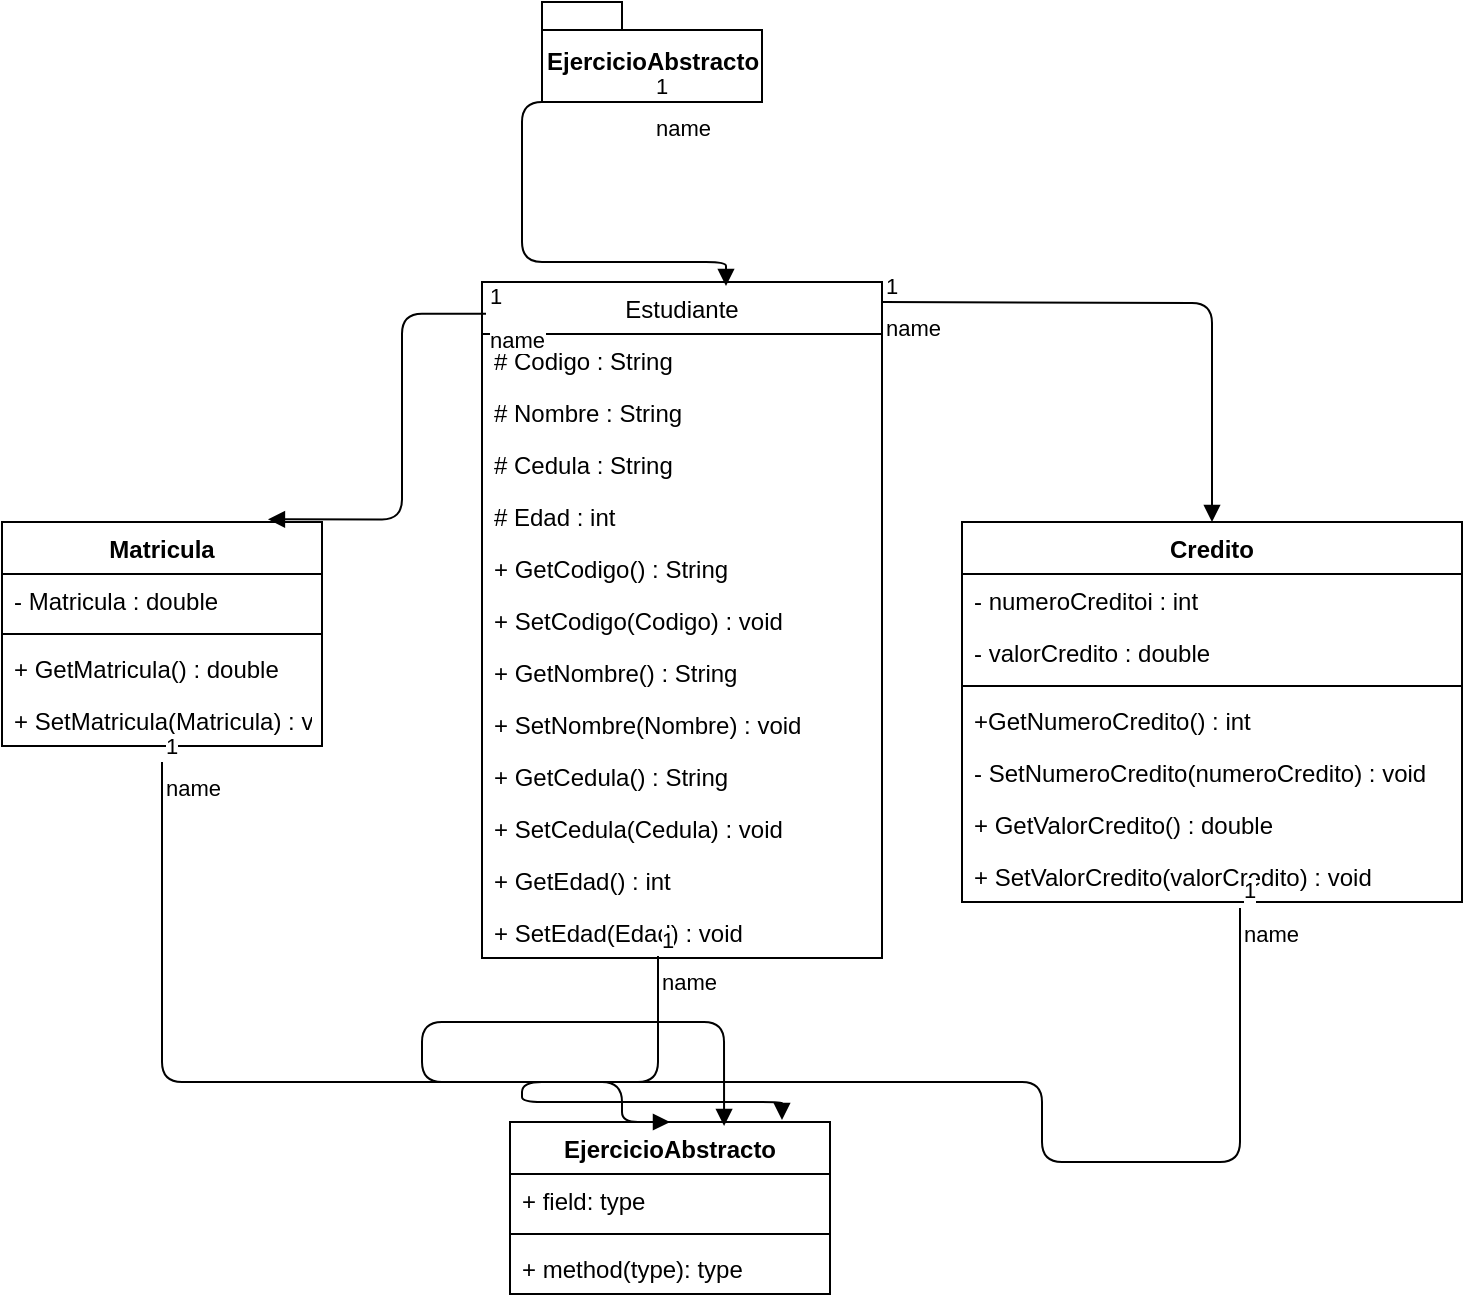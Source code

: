 <mxfile version="14.8.3" type="device"><diagram id="-ZPsCaMI7Bdsk_g6TSkK" name="Page-1"><mxGraphModel dx="868" dy="454" grid="1" gridSize="10" guides="1" tooltips="1" connect="1" arrows="1" fold="1" page="1" pageScale="1" pageWidth="827" pageHeight="1169" math="0" shadow="0"><root><mxCell id="0"/><mxCell id="1" parent="0"/><mxCell id="dKnSJlMlq_mI-fiSb398-1" value="EjercicioAbstracto" style="shape=folder;fontStyle=1;spacingTop=10;tabWidth=40;tabHeight=14;tabPosition=left;html=1;" vertex="1" parent="1"><mxGeometry x="350" y="260" width="110" height="50" as="geometry"/></mxCell><mxCell id="dKnSJlMlq_mI-fiSb398-2" value="EjercicioAbstracto" style="swimlane;fontStyle=1;align=center;verticalAlign=top;childLayout=stackLayout;horizontal=1;startSize=26;horizontalStack=0;resizeParent=1;resizeParentMax=0;resizeLast=0;collapsible=1;marginBottom=0;" vertex="1" parent="1"><mxGeometry x="334" y="820" width="160" height="86" as="geometry"/></mxCell><mxCell id="dKnSJlMlq_mI-fiSb398-3" value="+ field: type" style="text;strokeColor=none;fillColor=none;align=left;verticalAlign=top;spacingLeft=4;spacingRight=4;overflow=hidden;rotatable=0;points=[[0,0.5],[1,0.5]];portConstraint=eastwest;" vertex="1" parent="dKnSJlMlq_mI-fiSb398-2"><mxGeometry y="26" width="160" height="26" as="geometry"/></mxCell><mxCell id="dKnSJlMlq_mI-fiSb398-4" value="" style="line;strokeWidth=1;fillColor=none;align=left;verticalAlign=middle;spacingTop=-1;spacingLeft=3;spacingRight=3;rotatable=0;labelPosition=right;points=[];portConstraint=eastwest;" vertex="1" parent="dKnSJlMlq_mI-fiSb398-2"><mxGeometry y="52" width="160" height="8" as="geometry"/></mxCell><mxCell id="dKnSJlMlq_mI-fiSb398-5" value="+ method(type): type" style="text;strokeColor=none;fillColor=none;align=left;verticalAlign=top;spacingLeft=4;spacingRight=4;overflow=hidden;rotatable=0;points=[[0,0.5],[1,0.5]];portConstraint=eastwest;" vertex="1" parent="dKnSJlMlq_mI-fiSb398-2"><mxGeometry y="60" width="160" height="26" as="geometry"/></mxCell><mxCell id="dKnSJlMlq_mI-fiSb398-6" value="Estudiante" style="swimlane;fontStyle=0;childLayout=stackLayout;horizontal=1;startSize=26;fillColor=none;horizontalStack=0;resizeParent=1;resizeParentMax=0;resizeLast=0;collapsible=1;marginBottom=0;" vertex="1" parent="1"><mxGeometry x="320" y="400" width="200" height="338" as="geometry"/></mxCell><mxCell id="dKnSJlMlq_mI-fiSb398-7" value="# Codigo : String" style="text;strokeColor=none;fillColor=none;align=left;verticalAlign=top;spacingLeft=4;spacingRight=4;overflow=hidden;rotatable=0;points=[[0,0.5],[1,0.5]];portConstraint=eastwest;" vertex="1" parent="dKnSJlMlq_mI-fiSb398-6"><mxGeometry y="26" width="200" height="26" as="geometry"/></mxCell><mxCell id="dKnSJlMlq_mI-fiSb398-8" value="# Nombre : String" style="text;strokeColor=none;fillColor=none;align=left;verticalAlign=top;spacingLeft=4;spacingRight=4;overflow=hidden;rotatable=0;points=[[0,0.5],[1,0.5]];portConstraint=eastwest;" vertex="1" parent="dKnSJlMlq_mI-fiSb398-6"><mxGeometry y="52" width="200" height="26" as="geometry"/></mxCell><mxCell id="dKnSJlMlq_mI-fiSb398-9" value="# Cedula : String" style="text;strokeColor=none;fillColor=none;align=left;verticalAlign=top;spacingLeft=4;spacingRight=4;overflow=hidden;rotatable=0;points=[[0,0.5],[1,0.5]];portConstraint=eastwest;" vertex="1" parent="dKnSJlMlq_mI-fiSb398-6"><mxGeometry y="78" width="200" height="26" as="geometry"/></mxCell><mxCell id="dKnSJlMlq_mI-fiSb398-19" value="# Edad : int" style="text;strokeColor=none;fillColor=none;align=left;verticalAlign=top;spacingLeft=4;spacingRight=4;overflow=hidden;rotatable=0;points=[[0,0.5],[1,0.5]];portConstraint=eastwest;" vertex="1" parent="dKnSJlMlq_mI-fiSb398-6"><mxGeometry y="104" width="200" height="26" as="geometry"/></mxCell><mxCell id="dKnSJlMlq_mI-fiSb398-20" value="+ GetCodigo() : String" style="text;strokeColor=none;fillColor=none;align=left;verticalAlign=top;spacingLeft=4;spacingRight=4;overflow=hidden;rotatable=0;points=[[0,0.5],[1,0.5]];portConstraint=eastwest;" vertex="1" parent="dKnSJlMlq_mI-fiSb398-6"><mxGeometry y="130" width="200" height="26" as="geometry"/></mxCell><mxCell id="dKnSJlMlq_mI-fiSb398-21" value="+ SetCodigo(Codigo) : void" style="text;strokeColor=none;fillColor=none;align=left;verticalAlign=top;spacingLeft=4;spacingRight=4;overflow=hidden;rotatable=0;points=[[0,0.5],[1,0.5]];portConstraint=eastwest;" vertex="1" parent="dKnSJlMlq_mI-fiSb398-6"><mxGeometry y="156" width="200" height="26" as="geometry"/></mxCell><mxCell id="dKnSJlMlq_mI-fiSb398-25" value="+ GetNombre() : String" style="text;strokeColor=none;fillColor=none;align=left;verticalAlign=top;spacingLeft=4;spacingRight=4;overflow=hidden;rotatable=0;points=[[0,0.5],[1,0.5]];portConstraint=eastwest;" vertex="1" parent="dKnSJlMlq_mI-fiSb398-6"><mxGeometry y="182" width="200" height="26" as="geometry"/></mxCell><mxCell id="dKnSJlMlq_mI-fiSb398-26" value="+ SetNombre(Nombre) : void" style="text;strokeColor=none;fillColor=none;align=left;verticalAlign=top;spacingLeft=4;spacingRight=4;overflow=hidden;rotatable=0;points=[[0,0.5],[1,0.5]];portConstraint=eastwest;" vertex="1" parent="dKnSJlMlq_mI-fiSb398-6"><mxGeometry y="208" width="200" height="26" as="geometry"/></mxCell><mxCell id="dKnSJlMlq_mI-fiSb398-28" value="+ GetCedula() : String" style="text;strokeColor=none;fillColor=none;align=left;verticalAlign=top;spacingLeft=4;spacingRight=4;overflow=hidden;rotatable=0;points=[[0,0.5],[1,0.5]];portConstraint=eastwest;" vertex="1" parent="dKnSJlMlq_mI-fiSb398-6"><mxGeometry y="234" width="200" height="26" as="geometry"/></mxCell><mxCell id="dKnSJlMlq_mI-fiSb398-29" value="+ SetCedula(Cedula) : void" style="text;strokeColor=none;fillColor=none;align=left;verticalAlign=top;spacingLeft=4;spacingRight=4;overflow=hidden;rotatable=0;points=[[0,0.5],[1,0.5]];portConstraint=eastwest;" vertex="1" parent="dKnSJlMlq_mI-fiSb398-6"><mxGeometry y="260" width="200" height="26" as="geometry"/></mxCell><mxCell id="dKnSJlMlq_mI-fiSb398-30" value="+ GetEdad() : int" style="text;strokeColor=none;fillColor=none;align=left;verticalAlign=top;spacingLeft=4;spacingRight=4;overflow=hidden;rotatable=0;points=[[0,0.5],[1,0.5]];portConstraint=eastwest;" vertex="1" parent="dKnSJlMlq_mI-fiSb398-6"><mxGeometry y="286" width="200" height="26" as="geometry"/></mxCell><mxCell id="dKnSJlMlq_mI-fiSb398-31" value="+ SetEdad(Edad) : void" style="text;strokeColor=none;fillColor=none;align=left;verticalAlign=top;spacingLeft=4;spacingRight=4;overflow=hidden;rotatable=0;points=[[0,0.5],[1,0.5]];portConstraint=eastwest;" vertex="1" parent="dKnSJlMlq_mI-fiSb398-6"><mxGeometry y="312" width="200" height="26" as="geometry"/></mxCell><mxCell id="dKnSJlMlq_mI-fiSb398-10" value="Credito" style="swimlane;fontStyle=1;align=center;verticalAlign=top;childLayout=stackLayout;horizontal=1;startSize=26;horizontalStack=0;resizeParent=1;resizeParentMax=0;resizeLast=0;collapsible=1;marginBottom=0;" vertex="1" parent="1"><mxGeometry x="560" y="520" width="250" height="190" as="geometry"/></mxCell><mxCell id="dKnSJlMlq_mI-fiSb398-11" value="- numeroCreditoi : int" style="text;strokeColor=none;fillColor=none;align=left;verticalAlign=top;spacingLeft=4;spacingRight=4;overflow=hidden;rotatable=0;points=[[0,0.5],[1,0.5]];portConstraint=eastwest;" vertex="1" parent="dKnSJlMlq_mI-fiSb398-10"><mxGeometry y="26" width="250" height="26" as="geometry"/></mxCell><mxCell id="dKnSJlMlq_mI-fiSb398-39" value="- valorCredito : double" style="text;strokeColor=none;fillColor=none;align=left;verticalAlign=top;spacingLeft=4;spacingRight=4;overflow=hidden;rotatable=0;points=[[0,0.5],[1,0.5]];portConstraint=eastwest;" vertex="1" parent="dKnSJlMlq_mI-fiSb398-10"><mxGeometry y="52" width="250" height="26" as="geometry"/></mxCell><mxCell id="dKnSJlMlq_mI-fiSb398-12" value="" style="line;strokeWidth=1;fillColor=none;align=left;verticalAlign=middle;spacingTop=-1;spacingLeft=3;spacingRight=3;rotatable=0;labelPosition=right;points=[];portConstraint=eastwest;" vertex="1" parent="dKnSJlMlq_mI-fiSb398-10"><mxGeometry y="78" width="250" height="8" as="geometry"/></mxCell><mxCell id="dKnSJlMlq_mI-fiSb398-13" value="+GetNumeroCredito() : int" style="text;strokeColor=none;fillColor=none;align=left;verticalAlign=top;spacingLeft=4;spacingRight=4;overflow=hidden;rotatable=0;points=[[0,0.5],[1,0.5]];portConstraint=eastwest;" vertex="1" parent="dKnSJlMlq_mI-fiSb398-10"><mxGeometry y="86" width="250" height="26" as="geometry"/></mxCell><mxCell id="dKnSJlMlq_mI-fiSb398-40" value="- SetNumeroCredito(numeroCredito) : void" style="text;strokeColor=none;fillColor=none;align=left;verticalAlign=top;spacingLeft=4;spacingRight=4;overflow=hidden;rotatable=0;points=[[0,0.5],[1,0.5]];portConstraint=eastwest;" vertex="1" parent="dKnSJlMlq_mI-fiSb398-10"><mxGeometry y="112" width="250" height="26" as="geometry"/></mxCell><mxCell id="dKnSJlMlq_mI-fiSb398-41" value="+ GetValorCredito() : double" style="text;strokeColor=none;fillColor=none;align=left;verticalAlign=top;spacingLeft=4;spacingRight=4;overflow=hidden;rotatable=0;points=[[0,0.5],[1,0.5]];portConstraint=eastwest;" vertex="1" parent="dKnSJlMlq_mI-fiSb398-10"><mxGeometry y="138" width="250" height="26" as="geometry"/></mxCell><mxCell id="dKnSJlMlq_mI-fiSb398-42" value="+ SetValorCredito(valorCredito) : void" style="text;strokeColor=none;fillColor=none;align=left;verticalAlign=top;spacingLeft=4;spacingRight=4;overflow=hidden;rotatable=0;points=[[0,0.5],[1,0.5]];portConstraint=eastwest;" vertex="1" parent="dKnSJlMlq_mI-fiSb398-10"><mxGeometry y="164" width="250" height="26" as="geometry"/></mxCell><mxCell id="dKnSJlMlq_mI-fiSb398-14" value="Matricula" style="swimlane;fontStyle=1;align=center;verticalAlign=top;childLayout=stackLayout;horizontal=1;startSize=26;horizontalStack=0;resizeParent=1;resizeParentMax=0;resizeLast=0;collapsible=1;marginBottom=0;" vertex="1" parent="1"><mxGeometry x="80" y="520" width="160" height="112" as="geometry"/></mxCell><mxCell id="dKnSJlMlq_mI-fiSb398-15" value="- Matricula : double" style="text;strokeColor=none;fillColor=none;align=left;verticalAlign=top;spacingLeft=4;spacingRight=4;overflow=hidden;rotatable=0;points=[[0,0.5],[1,0.5]];portConstraint=eastwest;" vertex="1" parent="dKnSJlMlq_mI-fiSb398-14"><mxGeometry y="26" width="160" height="26" as="geometry"/></mxCell><mxCell id="dKnSJlMlq_mI-fiSb398-16" value="" style="line;strokeWidth=1;fillColor=none;align=left;verticalAlign=middle;spacingTop=-1;spacingLeft=3;spacingRight=3;rotatable=0;labelPosition=right;points=[];portConstraint=eastwest;" vertex="1" parent="dKnSJlMlq_mI-fiSb398-14"><mxGeometry y="52" width="160" height="8" as="geometry"/></mxCell><mxCell id="dKnSJlMlq_mI-fiSb398-38" value="+ GetMatricula() : double" style="text;strokeColor=none;fillColor=none;align=left;verticalAlign=top;spacingLeft=4;spacingRight=4;overflow=hidden;rotatable=0;points=[[0,0.5],[1,0.5]];portConstraint=eastwest;" vertex="1" parent="dKnSJlMlq_mI-fiSb398-14"><mxGeometry y="60" width="160" height="26" as="geometry"/></mxCell><mxCell id="dKnSJlMlq_mI-fiSb398-17" value="+ SetMatricula(Matricula) : void" style="text;strokeColor=none;fillColor=none;align=left;verticalAlign=top;spacingLeft=4;spacingRight=4;overflow=hidden;rotatable=0;points=[[0,0.5],[1,0.5]];portConstraint=eastwest;" vertex="1" parent="dKnSJlMlq_mI-fiSb398-14"><mxGeometry y="86" width="160" height="26" as="geometry"/></mxCell><mxCell id="dKnSJlMlq_mI-fiSb398-34" value="name" style="endArrow=block;endFill=1;html=1;edgeStyle=orthogonalEdgeStyle;align=left;verticalAlign=top;entryX=0.5;entryY=0;entryDx=0;entryDy=0;" edge="1" parent="1" target="dKnSJlMlq_mI-fiSb398-10"><mxGeometry x="-1" relative="1" as="geometry"><mxPoint x="520" y="410" as="sourcePoint"/><mxPoint x="680" y="410" as="targetPoint"/></mxGeometry></mxCell><mxCell id="dKnSJlMlq_mI-fiSb398-35" value="1" style="edgeLabel;resizable=0;html=1;align=left;verticalAlign=bottom;" connectable="0" vertex="1" parent="dKnSJlMlq_mI-fiSb398-34"><mxGeometry x="-1" relative="1" as="geometry"/></mxCell><mxCell id="dKnSJlMlq_mI-fiSb398-36" value="name" style="endArrow=block;endFill=1;html=1;edgeStyle=orthogonalEdgeStyle;align=left;verticalAlign=top;entryX=0.831;entryY=-0.012;entryDx=0;entryDy=0;entryPerimeter=0;exitX=0.01;exitY=0.047;exitDx=0;exitDy=0;exitPerimeter=0;" edge="1" parent="1" source="dKnSJlMlq_mI-fiSb398-6" target="dKnSJlMlq_mI-fiSb398-14"><mxGeometry x="-1" relative="1" as="geometry"><mxPoint x="330" y="540" as="sourcePoint"/><mxPoint x="490" y="540" as="targetPoint"/></mxGeometry></mxCell><mxCell id="dKnSJlMlq_mI-fiSb398-37" value="1" style="edgeLabel;resizable=0;html=1;align=left;verticalAlign=bottom;" connectable="0" vertex="1" parent="dKnSJlMlq_mI-fiSb398-36"><mxGeometry x="-1" relative="1" as="geometry"/></mxCell><mxCell id="dKnSJlMlq_mI-fiSb398-43" value="name" style="endArrow=block;endFill=1;html=1;edgeStyle=orthogonalEdgeStyle;align=left;verticalAlign=top;entryX=0.61;entryY=0.006;entryDx=0;entryDy=0;entryPerimeter=0;exitX=0.5;exitY=1;exitDx=0;exitDy=0;exitPerimeter=0;" edge="1" parent="1" source="dKnSJlMlq_mI-fiSb398-1" target="dKnSJlMlq_mI-fiSb398-6"><mxGeometry x="-1" relative="1" as="geometry"><mxPoint x="330" y="440" as="sourcePoint"/><mxPoint x="490" y="440" as="targetPoint"/><Array as="points"><mxPoint x="340" y="310"/><mxPoint x="340" y="390"/><mxPoint x="442" y="390"/></Array></mxGeometry></mxCell><mxCell id="dKnSJlMlq_mI-fiSb398-44" value="1" style="edgeLabel;resizable=0;html=1;align=left;verticalAlign=bottom;" connectable="0" vertex="1" parent="dKnSJlMlq_mI-fiSb398-43"><mxGeometry x="-1" relative="1" as="geometry"/></mxCell><mxCell id="dKnSJlMlq_mI-fiSb398-45" value="name" style="endArrow=block;endFill=1;html=1;edgeStyle=orthogonalEdgeStyle;align=left;verticalAlign=top;entryX=0.5;entryY=0;entryDx=0;entryDy=0;exitX=0.5;exitY=1.308;exitDx=0;exitDy=0;exitPerimeter=0;" edge="1" parent="1" source="dKnSJlMlq_mI-fiSb398-17" target="dKnSJlMlq_mI-fiSb398-2"><mxGeometry x="-1" relative="1" as="geometry"><mxPoint x="330" y="840" as="sourcePoint"/><mxPoint x="490" y="840" as="targetPoint"/><Array as="points"><mxPoint x="160" y="800"/><mxPoint x="390" y="800"/><mxPoint x="390" y="820"/></Array></mxGeometry></mxCell><mxCell id="dKnSJlMlq_mI-fiSb398-46" value="1" style="edgeLabel;resizable=0;html=1;align=left;verticalAlign=bottom;" connectable="0" vertex="1" parent="dKnSJlMlq_mI-fiSb398-45"><mxGeometry x="-1" relative="1" as="geometry"/></mxCell><mxCell id="dKnSJlMlq_mI-fiSb398-47" value="name" style="endArrow=block;endFill=1;html=1;edgeStyle=orthogonalEdgeStyle;align=left;verticalAlign=top;entryX=0.669;entryY=0.023;entryDx=0;entryDy=0;entryPerimeter=0;exitX=0.44;exitY=0.962;exitDx=0;exitDy=0;exitPerimeter=0;" edge="1" parent="1" source="dKnSJlMlq_mI-fiSb398-31" target="dKnSJlMlq_mI-fiSb398-2"><mxGeometry x="-1" relative="1" as="geometry"><mxPoint x="330" y="840" as="sourcePoint"/><mxPoint x="490" y="840" as="targetPoint"/><Array as="points"><mxPoint x="408" y="800"/><mxPoint x="290" y="800"/><mxPoint x="290" y="770"/><mxPoint x="441" y="770"/></Array></mxGeometry></mxCell><mxCell id="dKnSJlMlq_mI-fiSb398-48" value="1" style="edgeLabel;resizable=0;html=1;align=left;verticalAlign=bottom;" connectable="0" vertex="1" parent="dKnSJlMlq_mI-fiSb398-47"><mxGeometry x="-1" relative="1" as="geometry"/></mxCell><mxCell id="dKnSJlMlq_mI-fiSb398-49" value="name" style="endArrow=block;endFill=1;html=1;edgeStyle=orthogonalEdgeStyle;align=left;verticalAlign=top;entryX=0.85;entryY=-0.012;entryDx=0;entryDy=0;entryPerimeter=0;exitX=0.556;exitY=1.115;exitDx=0;exitDy=0;exitPerimeter=0;" edge="1" parent="1" source="dKnSJlMlq_mI-fiSb398-42" target="dKnSJlMlq_mI-fiSb398-2"><mxGeometry x="-1" relative="1" as="geometry"><mxPoint x="330" y="840" as="sourcePoint"/><mxPoint x="490" y="840" as="targetPoint"/><Array as="points"><mxPoint x="699" y="840"/><mxPoint x="600" y="840"/><mxPoint x="600" y="800"/><mxPoint x="340" y="800"/><mxPoint x="340" y="810"/><mxPoint x="470" y="810"/></Array></mxGeometry></mxCell><mxCell id="dKnSJlMlq_mI-fiSb398-50" value="1" style="edgeLabel;resizable=0;html=1;align=left;verticalAlign=bottom;" connectable="0" vertex="1" parent="dKnSJlMlq_mI-fiSb398-49"><mxGeometry x="-1" relative="1" as="geometry"/></mxCell></root></mxGraphModel></diagram></mxfile>